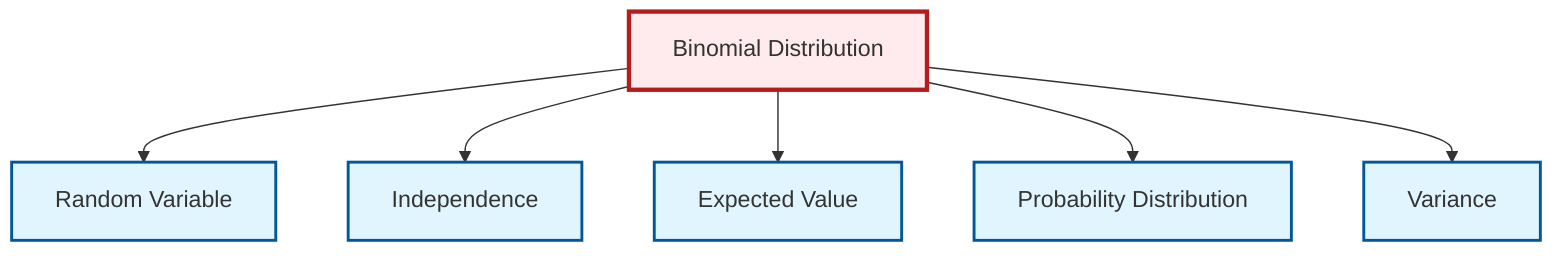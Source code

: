 graph TD
    classDef definition fill:#e1f5fe,stroke:#01579b,stroke-width:2px
    classDef theorem fill:#f3e5f5,stroke:#4a148c,stroke-width:2px
    classDef axiom fill:#fff3e0,stroke:#e65100,stroke-width:2px
    classDef example fill:#e8f5e9,stroke:#1b5e20,stroke-width:2px
    classDef current fill:#ffebee,stroke:#b71c1c,stroke-width:3px
    def-independence["Independence"]:::definition
    def-binomial-distribution["Binomial Distribution"]:::definition
    def-variance["Variance"]:::definition
    def-probability-distribution["Probability Distribution"]:::definition
    def-random-variable["Random Variable"]:::definition
    def-expectation["Expected Value"]:::definition
    def-binomial-distribution --> def-random-variable
    def-binomial-distribution --> def-independence
    def-binomial-distribution --> def-expectation
    def-binomial-distribution --> def-probability-distribution
    def-binomial-distribution --> def-variance
    class def-binomial-distribution current